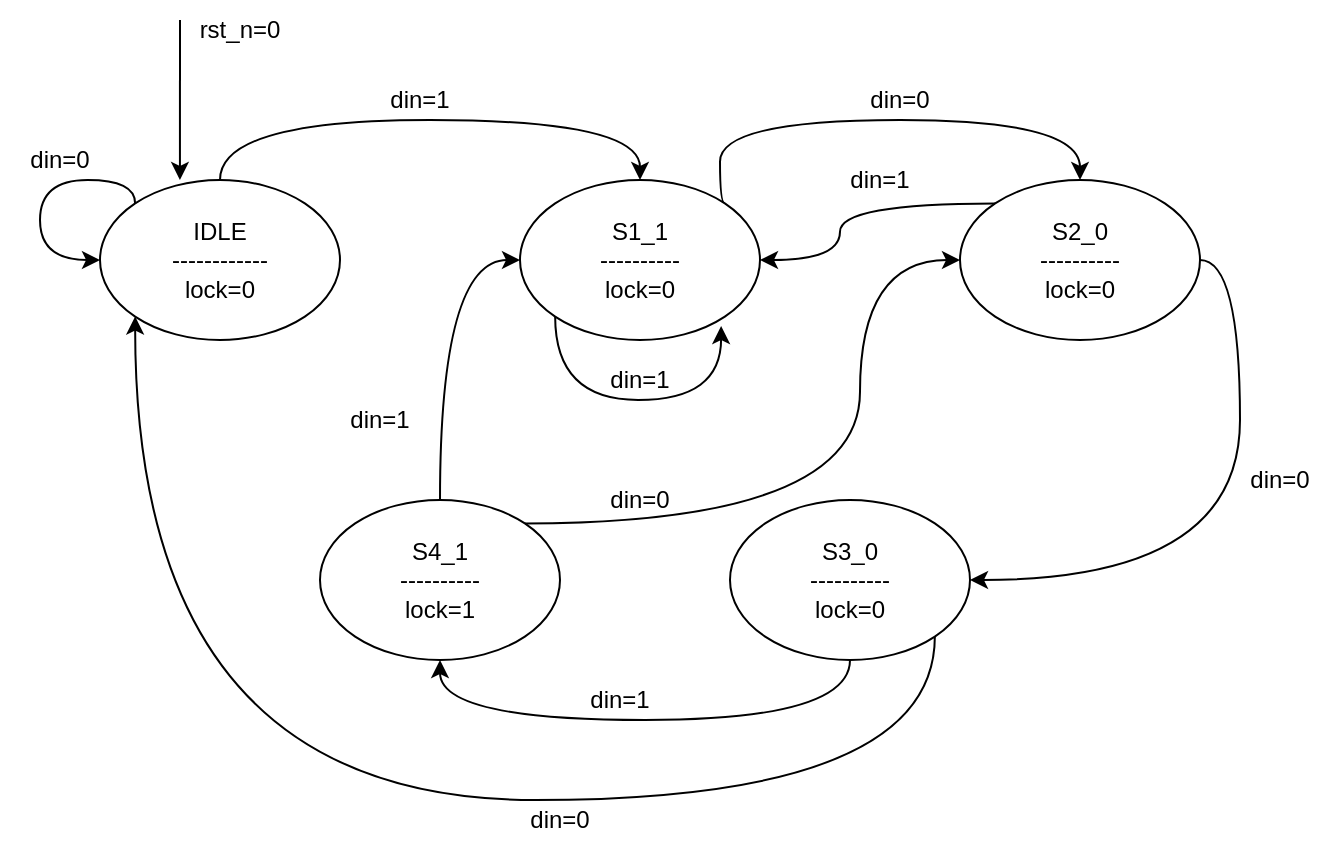 <mxfile version="27.1.3" pages="2">
  <diagram name="Page-1" id="bhX3MlZSJxK7C2xfbymI">
    <mxGraphModel dx="868" dy="439" grid="1" gridSize="10" guides="1" tooltips="1" connect="1" arrows="1" fold="1" page="1" pageScale="1" pageWidth="850" pageHeight="1100" math="0" shadow="0">
      <root>
        <mxCell id="0" />
        <mxCell id="1" parent="0" />
        <mxCell id="_utX082zCDjnnDW0_n-g-6" style="edgeStyle=orthogonalEdgeStyle;rounded=0;orthogonalLoop=1;jettySize=auto;html=1;exitX=0.5;exitY=0;exitDx=0;exitDy=0;entryX=0.5;entryY=0;entryDx=0;entryDy=0;curved=1;" edge="1" parent="1" source="_utX082zCDjnnDW0_n-g-1" target="_utX082zCDjnnDW0_n-g-2">
          <mxGeometry relative="1" as="geometry">
            <Array as="points">
              <mxPoint x="210" y="130" />
              <mxPoint x="420" y="130" />
            </Array>
          </mxGeometry>
        </mxCell>
        <mxCell id="_utX082zCDjnnDW0_n-g-1" value="IDLE&lt;br&gt;------------&lt;div&gt;lock=0&lt;/div&gt;" style="ellipse;whiteSpace=wrap;html=1;" vertex="1" parent="1">
          <mxGeometry x="150" y="160" width="120" height="80" as="geometry" />
        </mxCell>
        <mxCell id="_utX082zCDjnnDW0_n-g-16" style="edgeStyle=orthogonalEdgeStyle;rounded=0;orthogonalLoop=1;jettySize=auto;html=1;exitX=1;exitY=0;exitDx=0;exitDy=0;entryX=0.5;entryY=0;entryDx=0;entryDy=0;curved=1;" edge="1" parent="1" source="_utX082zCDjnnDW0_n-g-2" target="_utX082zCDjnnDW0_n-g-3">
          <mxGeometry relative="1" as="geometry">
            <Array as="points">
              <mxPoint x="460" y="172" />
              <mxPoint x="460" y="130" />
              <mxPoint x="640" y="130" />
            </Array>
          </mxGeometry>
        </mxCell>
        <mxCell id="_utX082zCDjnnDW0_n-g-2" value="S1_1&lt;div&gt;----------&lt;/div&gt;&lt;div&gt;lock=0&lt;/div&gt;" style="ellipse;whiteSpace=wrap;html=1;" vertex="1" parent="1">
          <mxGeometry x="360" y="160" width="120" height="80" as="geometry" />
        </mxCell>
        <mxCell id="_utX082zCDjnnDW0_n-g-9" style="edgeStyle=orthogonalEdgeStyle;rounded=0;orthogonalLoop=1;jettySize=auto;html=1;exitX=1;exitY=0.5;exitDx=0;exitDy=0;entryX=1;entryY=0.5;entryDx=0;entryDy=0;curved=1;" edge="1" parent="1" source="_utX082zCDjnnDW0_n-g-3" target="_utX082zCDjnnDW0_n-g-5">
          <mxGeometry relative="1" as="geometry" />
        </mxCell>
        <mxCell id="_utX082zCDjnnDW0_n-g-18" style="edgeStyle=orthogonalEdgeStyle;rounded=0;orthogonalLoop=1;jettySize=auto;html=1;exitX=0;exitY=0;exitDx=0;exitDy=0;entryX=1;entryY=0.5;entryDx=0;entryDy=0;curved=1;" edge="1" parent="1" source="_utX082zCDjnnDW0_n-g-3" target="_utX082zCDjnnDW0_n-g-2">
          <mxGeometry relative="1" as="geometry">
            <Array as="points">
              <mxPoint x="520" y="172" />
              <mxPoint x="520" y="200" />
            </Array>
          </mxGeometry>
        </mxCell>
        <mxCell id="_utX082zCDjnnDW0_n-g-3" value="S2_0&lt;div&gt;----------&lt;/div&gt;&lt;div&gt;lock=0&lt;/div&gt;" style="ellipse;whiteSpace=wrap;html=1;" vertex="1" parent="1">
          <mxGeometry x="580" y="160" width="120" height="80" as="geometry" />
        </mxCell>
        <mxCell id="_utX082zCDjnnDW0_n-g-12" style="edgeStyle=orthogonalEdgeStyle;rounded=0;orthogonalLoop=1;jettySize=auto;html=1;exitX=1;exitY=0;exitDx=0;exitDy=0;entryX=0;entryY=0.5;entryDx=0;entryDy=0;curved=1;" edge="1" parent="1" source="_utX082zCDjnnDW0_n-g-4" target="_utX082zCDjnnDW0_n-g-3">
          <mxGeometry relative="1" as="geometry">
            <Array as="points">
              <mxPoint x="530" y="332" />
              <mxPoint x="530" y="200" />
            </Array>
          </mxGeometry>
        </mxCell>
        <mxCell id="_utX082zCDjnnDW0_n-g-13" style="edgeStyle=orthogonalEdgeStyle;rounded=0;orthogonalLoop=1;jettySize=auto;html=1;exitX=0.5;exitY=0;exitDx=0;exitDy=0;entryX=0;entryY=0.5;entryDx=0;entryDy=0;curved=1;" edge="1" parent="1" source="_utX082zCDjnnDW0_n-g-4" target="_utX082zCDjnnDW0_n-g-2">
          <mxGeometry relative="1" as="geometry" />
        </mxCell>
        <mxCell id="_utX082zCDjnnDW0_n-g-4" value="S4_1&lt;div&gt;----------&lt;/div&gt;&lt;div&gt;lock=1&lt;/div&gt;" style="ellipse;whiteSpace=wrap;html=1;" vertex="1" parent="1">
          <mxGeometry x="260" y="320" width="120" height="80" as="geometry" />
        </mxCell>
        <mxCell id="_utX082zCDjnnDW0_n-g-10" style="edgeStyle=orthogonalEdgeStyle;rounded=0;orthogonalLoop=1;jettySize=auto;html=1;exitX=0.5;exitY=1;exitDx=0;exitDy=0;entryX=0.5;entryY=1;entryDx=0;entryDy=0;curved=1;" edge="1" parent="1" source="_utX082zCDjnnDW0_n-g-5" target="_utX082zCDjnnDW0_n-g-4">
          <mxGeometry relative="1" as="geometry">
            <Array as="points">
              <mxPoint x="525" y="430" />
              <mxPoint x="320" y="430" />
            </Array>
          </mxGeometry>
        </mxCell>
        <mxCell id="_utX082zCDjnnDW0_n-g-14" style="edgeStyle=orthogonalEdgeStyle;rounded=0;orthogonalLoop=1;jettySize=auto;html=1;exitX=1;exitY=1;exitDx=0;exitDy=0;entryX=0;entryY=1;entryDx=0;entryDy=0;curved=1;" edge="1" parent="1" source="_utX082zCDjnnDW0_n-g-5" target="_utX082zCDjnnDW0_n-g-1">
          <mxGeometry relative="1" as="geometry">
            <Array as="points">
              <mxPoint x="567" y="470" />
              <mxPoint x="168" y="470" />
            </Array>
          </mxGeometry>
        </mxCell>
        <mxCell id="_utX082zCDjnnDW0_n-g-5" value="S3_0&lt;div&gt;----------&lt;/div&gt;&lt;div&gt;lock=0&lt;/div&gt;" style="ellipse;whiteSpace=wrap;html=1;" vertex="1" parent="1">
          <mxGeometry x="465" y="320" width="120" height="80" as="geometry" />
        </mxCell>
        <mxCell id="_utX082zCDjnnDW0_n-g-19" value="din=1" style="text;strokeColor=none;align=center;fillColor=none;html=1;verticalAlign=middle;whiteSpace=wrap;rounded=0;" vertex="1" parent="1">
          <mxGeometry x="390" y="250" width="60" height="20" as="geometry" />
        </mxCell>
        <mxCell id="_utX082zCDjnnDW0_n-g-20" style="edgeStyle=orthogonalEdgeStyle;rounded=0;orthogonalLoop=1;jettySize=auto;html=1;exitX=0;exitY=0;exitDx=0;exitDy=0;entryX=0;entryY=0.5;entryDx=0;entryDy=0;curved=1;" edge="1" parent="1" source="_utX082zCDjnnDW0_n-g-1" target="_utX082zCDjnnDW0_n-g-1">
          <mxGeometry relative="1" as="geometry">
            <Array as="points">
              <mxPoint x="168" y="160" />
              <mxPoint x="120" y="160" />
              <mxPoint x="120" y="200" />
            </Array>
          </mxGeometry>
        </mxCell>
        <mxCell id="_utX082zCDjnnDW0_n-g-21" value="din=0" style="text;strokeColor=none;align=center;fillColor=none;html=1;verticalAlign=middle;whiteSpace=wrap;rounded=0;" vertex="1" parent="1">
          <mxGeometry x="100" y="140" width="60" height="20" as="geometry" />
        </mxCell>
        <mxCell id="_utX082zCDjnnDW0_n-g-22" value="din=0" style="text;strokeColor=none;align=center;fillColor=none;html=1;verticalAlign=middle;whiteSpace=wrap;rounded=0;" vertex="1" parent="1">
          <mxGeometry x="520" y="110" width="60" height="20" as="geometry" />
        </mxCell>
        <mxCell id="_utX082zCDjnnDW0_n-g-23" value="din=1" style="text;strokeColor=none;align=center;fillColor=none;html=1;verticalAlign=middle;whiteSpace=wrap;rounded=0;" vertex="1" parent="1">
          <mxGeometry x="380" y="410" width="60" height="20" as="geometry" />
        </mxCell>
        <mxCell id="_utX082zCDjnnDW0_n-g-24" value="din=0" style="text;strokeColor=none;align=center;fillColor=none;html=1;verticalAlign=middle;whiteSpace=wrap;rounded=0;" vertex="1" parent="1">
          <mxGeometry x="390" y="310" width="60" height="20" as="geometry" />
        </mxCell>
        <mxCell id="_utX082zCDjnnDW0_n-g-25" style="edgeStyle=orthogonalEdgeStyle;rounded=0;orthogonalLoop=1;jettySize=auto;html=1;exitX=0;exitY=1;exitDx=0;exitDy=0;entryX=0.838;entryY=0.913;entryDx=0;entryDy=0;entryPerimeter=0;curved=1;" edge="1" parent="1" source="_utX082zCDjnnDW0_n-g-2" target="_utX082zCDjnnDW0_n-g-2">
          <mxGeometry relative="1" as="geometry">
            <Array as="points">
              <mxPoint x="378" y="270" />
              <mxPoint x="461" y="270" />
            </Array>
          </mxGeometry>
        </mxCell>
        <mxCell id="_utX082zCDjnnDW0_n-g-26" value="din=1" style="text;strokeColor=none;align=center;fillColor=none;html=1;verticalAlign=middle;whiteSpace=wrap;rounded=0;" vertex="1" parent="1">
          <mxGeometry x="510" y="150" width="60" height="20" as="geometry" />
        </mxCell>
        <mxCell id="_utX082zCDjnnDW0_n-g-27" value="din=0" style="text;strokeColor=none;align=center;fillColor=none;html=1;verticalAlign=middle;whiteSpace=wrap;rounded=0;" vertex="1" parent="1">
          <mxGeometry x="710" y="300" width="60" height="20" as="geometry" />
        </mxCell>
        <mxCell id="_utX082zCDjnnDW0_n-g-28" value="din=0" style="text;strokeColor=none;align=center;fillColor=none;html=1;verticalAlign=middle;whiteSpace=wrap;rounded=0;" vertex="1" parent="1">
          <mxGeometry x="350" y="470" width="60" height="20" as="geometry" />
        </mxCell>
        <mxCell id="_utX082zCDjnnDW0_n-g-29" value="" style="endArrow=classic;html=1;rounded=0;entryX=0.333;entryY=0;entryDx=0;entryDy=0;entryPerimeter=0;" edge="1" parent="1" target="_utX082zCDjnnDW0_n-g-1">
          <mxGeometry width="50" height="50" relative="1" as="geometry">
            <mxPoint x="190" y="80" as="sourcePoint" />
            <mxPoint x="190" y="150" as="targetPoint" />
          </mxGeometry>
        </mxCell>
        <mxCell id="_utX082zCDjnnDW0_n-g-30" value="rst_n=0" style="text;strokeColor=none;align=center;fillColor=none;html=1;verticalAlign=middle;whiteSpace=wrap;rounded=0;" vertex="1" parent="1">
          <mxGeometry x="190" y="70" width="60" height="30" as="geometry" />
        </mxCell>
        <mxCell id="_utX082zCDjnnDW0_n-g-31" value="din=1" style="text;strokeColor=none;align=center;fillColor=none;html=1;verticalAlign=middle;whiteSpace=wrap;rounded=0;" vertex="1" parent="1">
          <mxGeometry x="260" y="270" width="60" height="20" as="geometry" />
        </mxCell>
        <mxCell id="_utX082zCDjnnDW0_n-g-32" value="din=1" style="text;strokeColor=none;align=center;fillColor=none;html=1;verticalAlign=middle;whiteSpace=wrap;rounded=0;" vertex="1" parent="1">
          <mxGeometry x="280" y="110" width="60" height="20" as="geometry" />
        </mxCell>
      </root>
    </mxGraphModel>
  </diagram>
  <diagram id="Nlmy4vmHV_syZdBUZM_h" name="Page-2">
    <mxGraphModel dx="595" dy="301" grid="1" gridSize="10" guides="1" tooltips="1" connect="1" arrows="1" fold="1" page="1" pageScale="1" pageWidth="850" pageHeight="1100" math="0" shadow="0">
      <root>
        <mxCell id="0" />
        <mxCell id="1" parent="0" />
        <mxCell id="5_jAF6q0_dNfmNBEHrte-1" value="Bit_Stream" style="rounded=0;whiteSpace=wrap;html=1;" vertex="1" parent="1">
          <mxGeometry x="320" y="120" width="120" height="160" as="geometry" />
        </mxCell>
        <mxCell id="5_jAF6q0_dNfmNBEHrte-2" value="" style="endArrow=classic;html=1;rounded=0;entryX=0;entryY=0.25;entryDx=0;entryDy=0;" edge="1" parent="1" target="5_jAF6q0_dNfmNBEHrte-1">
          <mxGeometry width="50" height="50" relative="1" as="geometry">
            <mxPoint x="240" y="160" as="sourcePoint" />
            <mxPoint x="280" y="110" as="targetPoint" />
          </mxGeometry>
        </mxCell>
        <mxCell id="5_jAF6q0_dNfmNBEHrte-3" value="" style="endArrow=classic;html=1;rounded=0;entryX=0;entryY=0.25;entryDx=0;entryDy=0;" edge="1" parent="1">
          <mxGeometry width="50" height="50" relative="1" as="geometry">
            <mxPoint x="240" y="199.71" as="sourcePoint" />
            <mxPoint x="320" y="199.71" as="targetPoint" />
          </mxGeometry>
        </mxCell>
        <mxCell id="5_jAF6q0_dNfmNBEHrte-4" value="" style="endArrow=classic;html=1;rounded=0;entryX=0;entryY=0.25;entryDx=0;entryDy=0;" edge="1" parent="1">
          <mxGeometry width="50" height="50" relative="1" as="geometry">
            <mxPoint x="240" y="240" as="sourcePoint" />
            <mxPoint x="320" y="240" as="targetPoint" />
          </mxGeometry>
        </mxCell>
        <mxCell id="5_jAF6q0_dNfmNBEHrte-5" value="clk" style="text;strokeColor=none;align=center;fillColor=none;html=1;verticalAlign=middle;whiteSpace=wrap;rounded=0;" vertex="1" parent="1">
          <mxGeometry x="230" y="220" width="20" height="20" as="geometry" />
        </mxCell>
        <mxCell id="5_jAF6q0_dNfmNBEHrte-6" value="rst_n" style="text;strokeColor=none;align=center;fillColor=none;html=1;verticalAlign=middle;whiteSpace=wrap;rounded=0;" vertex="1" parent="1">
          <mxGeometry x="230" y="180" width="20" height="20" as="geometry" />
        </mxCell>
        <mxCell id="5_jAF6q0_dNfmNBEHrte-7" value="din" style="text;strokeColor=none;align=center;fillColor=none;html=1;verticalAlign=middle;whiteSpace=wrap;rounded=0;" vertex="1" parent="1">
          <mxGeometry x="230" y="140" width="20" height="20" as="geometry" />
        </mxCell>
        <mxCell id="5_jAF6q0_dNfmNBEHrte-8" value="" style="endArrow=classic;html=1;rounded=0;" edge="1" parent="1">
          <mxGeometry width="50" height="50" relative="1" as="geometry">
            <mxPoint x="440" y="200" as="sourcePoint" />
            <mxPoint x="520" y="200" as="targetPoint" />
          </mxGeometry>
        </mxCell>
        <mxCell id="5_jAF6q0_dNfmNBEHrte-9" value="lock" style="text;strokeColor=none;align=center;fillColor=none;html=1;verticalAlign=middle;whiteSpace=wrap;rounded=0;" vertex="1" parent="1">
          <mxGeometry x="500" y="180" width="20" height="20" as="geometry" />
        </mxCell>
      </root>
    </mxGraphModel>
  </diagram>
</mxfile>
